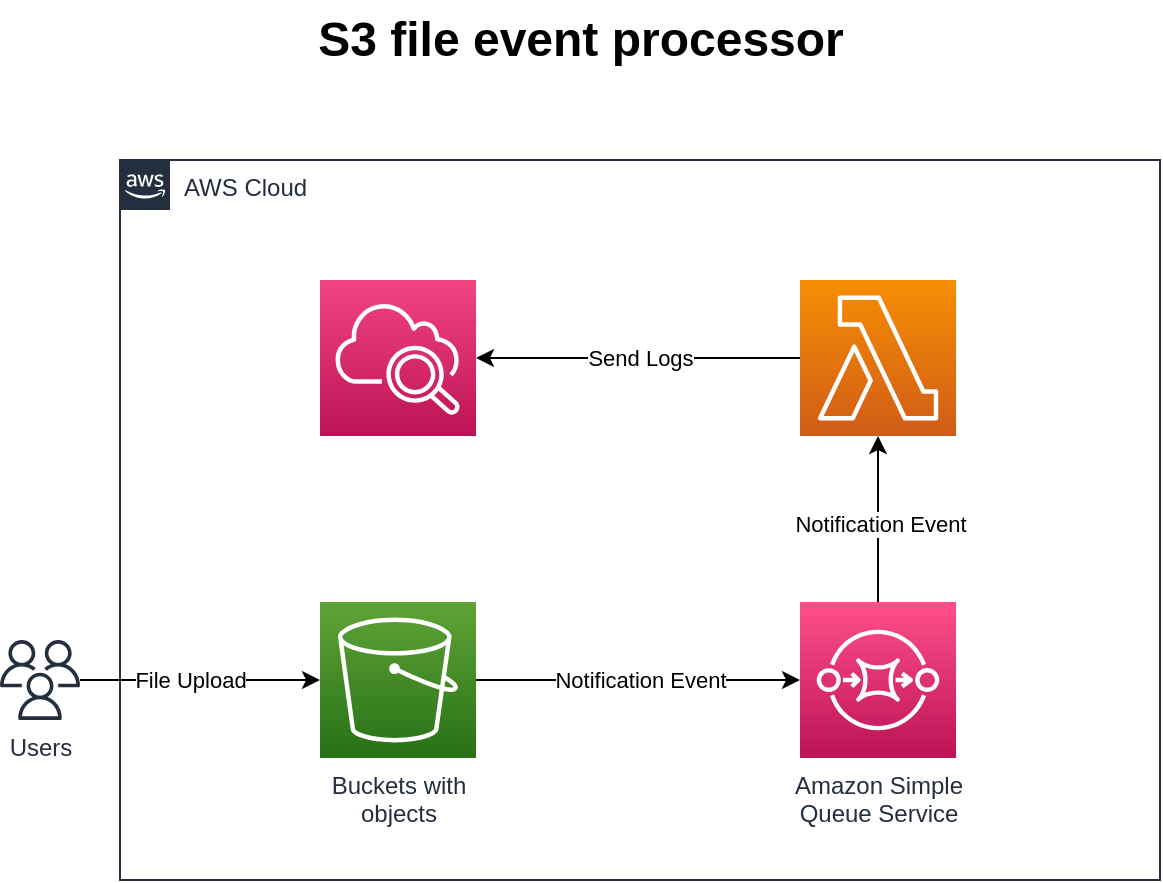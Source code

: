 <mxfile version="20.8.20"><diagram name="Página-1" id="K0af8TjNHQtmqL6WMdeF"><mxGraphModel dx="954" dy="529" grid="1" gridSize="10" guides="1" tooltips="1" connect="1" arrows="1" fold="1" page="1" pageScale="1" pageWidth="827" pageHeight="1169" math="0" shadow="0"><root><mxCell id="0"/><mxCell id="1" parent="0"/><mxCell id="qR_h-TL89gjuLEYBh8I7-1" value="AWS Cloud" style="points=[[0,0],[0.25,0],[0.5,0],[0.75,0],[1,0],[1,0.25],[1,0.5],[1,0.75],[1,1],[0.75,1],[0.5,1],[0.25,1],[0,1],[0,0.75],[0,0.5],[0,0.25]];outlineConnect=0;gradientColor=none;html=1;whiteSpace=wrap;fontSize=12;fontStyle=0;container=1;pointerEvents=0;collapsible=0;recursiveResize=0;shape=mxgraph.aws4.group;grIcon=mxgraph.aws4.group_aws_cloud_alt;strokeColor=#232F3E;fillColor=none;verticalAlign=top;align=left;spacingLeft=30;fontColor=#232F3E;dashed=0;" vertex="1" parent="1"><mxGeometry x="184" y="120" width="520" height="360" as="geometry"/></mxCell><mxCell id="qR_h-TL89gjuLEYBh8I7-7" style="edgeStyle=orthogonalEdgeStyle;rounded=0;orthogonalLoop=1;jettySize=auto;html=1;entryX=0;entryY=0.5;entryDx=0;entryDy=0;entryPerimeter=0;" edge="1" parent="qR_h-TL89gjuLEYBh8I7-1" source="qR_h-TL89gjuLEYBh8I7-3" target="qR_h-TL89gjuLEYBh8I7-6"><mxGeometry relative="1" as="geometry"/></mxCell><mxCell id="qR_h-TL89gjuLEYBh8I7-8" value="Notification Event" style="edgeLabel;html=1;align=center;verticalAlign=middle;resizable=0;points=[];" vertex="1" connectable="0" parent="qR_h-TL89gjuLEYBh8I7-7"><mxGeometry x="0.161" y="-2" relative="1" as="geometry"><mxPoint x="-12" y="-2" as="offset"/></mxGeometry></mxCell><mxCell id="qR_h-TL89gjuLEYBh8I7-3" value="&lt;div&gt;Buckets with &lt;br&gt;&lt;/div&gt;&lt;div&gt;objects&lt;/div&gt;" style="sketch=0;points=[[0,0,0],[0.25,0,0],[0.5,0,0],[0.75,0,0],[1,0,0],[0,1,0],[0.25,1,0],[0.5,1,0],[0.75,1,0],[1,1,0],[0,0.25,0],[0,0.5,0],[0,0.75,0],[1,0.25,0],[1,0.5,0],[1,0.75,0]];outlineConnect=0;fontColor=#232F3E;gradientColor=#60A337;gradientDirection=north;fillColor=#277116;strokeColor=#ffffff;dashed=0;verticalLabelPosition=bottom;verticalAlign=top;align=center;html=1;fontSize=12;fontStyle=0;aspect=fixed;shape=mxgraph.aws4.resourceIcon;resIcon=mxgraph.aws4.s3;" vertex="1" parent="qR_h-TL89gjuLEYBh8I7-1"><mxGeometry x="100" y="221" width="78" height="78" as="geometry"/></mxCell><mxCell id="qR_h-TL89gjuLEYBh8I7-10" style="edgeStyle=orthogonalEdgeStyle;rounded=0;orthogonalLoop=1;jettySize=auto;html=1;entryX=0.5;entryY=1;entryDx=0;entryDy=0;entryPerimeter=0;" edge="1" parent="qR_h-TL89gjuLEYBh8I7-1" source="qR_h-TL89gjuLEYBh8I7-6" target="qR_h-TL89gjuLEYBh8I7-9"><mxGeometry relative="1" as="geometry"/></mxCell><mxCell id="qR_h-TL89gjuLEYBh8I7-11" value="Notification Event" style="edgeLabel;html=1;align=center;verticalAlign=middle;resizable=0;points=[];" vertex="1" connectable="0" parent="qR_h-TL89gjuLEYBh8I7-10"><mxGeometry x="-0.06" y="-1" relative="1" as="geometry"><mxPoint as="offset"/></mxGeometry></mxCell><mxCell id="qR_h-TL89gjuLEYBh8I7-6" value="&lt;div&gt;Amazon Simple &lt;br&gt;&lt;/div&gt;&lt;div&gt;Queue Service&lt;br&gt;&lt;/div&gt;" style="sketch=0;points=[[0,0,0],[0.25,0,0],[0.5,0,0],[0.75,0,0],[1,0,0],[0,1,0],[0.25,1,0],[0.5,1,0],[0.75,1,0],[1,1,0],[0,0.25,0],[0,0.5,0],[0,0.75,0],[1,0.25,0],[1,0.5,0],[1,0.75,0]];outlineConnect=0;fontColor=#232F3E;gradientColor=#FF4F8B;gradientDirection=north;fillColor=#BC1356;strokeColor=#ffffff;dashed=0;verticalLabelPosition=bottom;verticalAlign=top;align=center;html=1;fontSize=12;fontStyle=0;aspect=fixed;shape=mxgraph.aws4.resourceIcon;resIcon=mxgraph.aws4.sqs;" vertex="1" parent="qR_h-TL89gjuLEYBh8I7-1"><mxGeometry x="340" y="221" width="78" height="78" as="geometry"/></mxCell><mxCell id="qR_h-TL89gjuLEYBh8I7-14" style="edgeStyle=orthogonalEdgeStyle;rounded=0;orthogonalLoop=1;jettySize=auto;html=1;entryX=1;entryY=0.5;entryDx=0;entryDy=0;entryPerimeter=0;" edge="1" parent="qR_h-TL89gjuLEYBh8I7-1" source="qR_h-TL89gjuLEYBh8I7-9" target="qR_h-TL89gjuLEYBh8I7-13"><mxGeometry relative="1" as="geometry"/></mxCell><mxCell id="qR_h-TL89gjuLEYBh8I7-15" value="Send Logs" style="edgeLabel;html=1;align=center;verticalAlign=middle;resizable=0;points=[];" vertex="1" connectable="0" parent="qR_h-TL89gjuLEYBh8I7-14"><mxGeometry x="0.123" y="4" relative="1" as="geometry"><mxPoint x="11" y="-4" as="offset"/></mxGeometry></mxCell><mxCell id="qR_h-TL89gjuLEYBh8I7-9" value="" style="sketch=0;points=[[0,0,0],[0.25,0,0],[0.5,0,0],[0.75,0,0],[1,0,0],[0,1,0],[0.25,1,0],[0.5,1,0],[0.75,1,0],[1,1,0],[0,0.25,0],[0,0.5,0],[0,0.75,0],[1,0.25,0],[1,0.5,0],[1,0.75,0]];outlineConnect=0;fontColor=#232F3E;gradientColor=#F78E04;gradientDirection=north;fillColor=#D05C17;strokeColor=#ffffff;dashed=0;verticalLabelPosition=bottom;verticalAlign=top;align=center;html=1;fontSize=12;fontStyle=0;aspect=fixed;shape=mxgraph.aws4.resourceIcon;resIcon=mxgraph.aws4.lambda;" vertex="1" parent="qR_h-TL89gjuLEYBh8I7-1"><mxGeometry x="340" y="60" width="78" height="78" as="geometry"/></mxCell><mxCell id="qR_h-TL89gjuLEYBh8I7-13" value="" style="sketch=0;points=[[0,0,0],[0.25,0,0],[0.5,0,0],[0.75,0,0],[1,0,0],[0,1,0],[0.25,1,0],[0.5,1,0],[0.75,1,0],[1,1,0],[0,0.25,0],[0,0.5,0],[0,0.75,0],[1,0.25,0],[1,0.5,0],[1,0.75,0]];points=[[0,0,0],[0.25,0,0],[0.5,0,0],[0.75,0,0],[1,0,0],[0,1,0],[0.25,1,0],[0.5,1,0],[0.75,1,0],[1,1,0],[0,0.25,0],[0,0.5,0],[0,0.75,0],[1,0.25,0],[1,0.5,0],[1,0.75,0]];outlineConnect=0;fontColor=#232F3E;gradientColor=#F34482;gradientDirection=north;fillColor=#BC1356;strokeColor=#ffffff;dashed=0;verticalLabelPosition=bottom;verticalAlign=top;align=center;html=1;fontSize=12;fontStyle=0;aspect=fixed;shape=mxgraph.aws4.resourceIcon;resIcon=mxgraph.aws4.cloudwatch_2;" vertex="1" parent="qR_h-TL89gjuLEYBh8I7-1"><mxGeometry x="100" y="60" width="78" height="78" as="geometry"/></mxCell><mxCell id="qR_h-TL89gjuLEYBh8I7-4" style="edgeStyle=orthogonalEdgeStyle;rounded=0;orthogonalLoop=1;jettySize=auto;html=1;entryX=0;entryY=0.5;entryDx=0;entryDy=0;entryPerimeter=0;" edge="1" parent="1" source="qR_h-TL89gjuLEYBh8I7-2" target="qR_h-TL89gjuLEYBh8I7-3"><mxGeometry relative="1" as="geometry"/></mxCell><mxCell id="qR_h-TL89gjuLEYBh8I7-5" value="File Upload" style="edgeLabel;html=1;align=center;verticalAlign=middle;resizable=0;points=[];" vertex="1" connectable="0" parent="qR_h-TL89gjuLEYBh8I7-4"><mxGeometry x="-0.08" relative="1" as="geometry"><mxPoint as="offset"/></mxGeometry></mxCell><mxCell id="qR_h-TL89gjuLEYBh8I7-2" value="Users" style="sketch=0;outlineConnect=0;fontColor=#232F3E;gradientColor=none;fillColor=#232F3D;strokeColor=none;dashed=0;verticalLabelPosition=bottom;verticalAlign=top;align=center;html=1;fontSize=12;fontStyle=0;aspect=fixed;pointerEvents=1;shape=mxgraph.aws4.users;" vertex="1" parent="1"><mxGeometry x="124" y="360" width="40" height="40" as="geometry"/></mxCell><mxCell id="qR_h-TL89gjuLEYBh8I7-16" value="S3 file event processor" style="text;strokeColor=none;fillColor=none;html=1;fontSize=24;fontStyle=1;verticalAlign=middle;align=center;" vertex="1" parent="1"><mxGeometry x="364" y="40" width="100" height="40" as="geometry"/></mxCell></root></mxGraphModel></diagram></mxfile>
